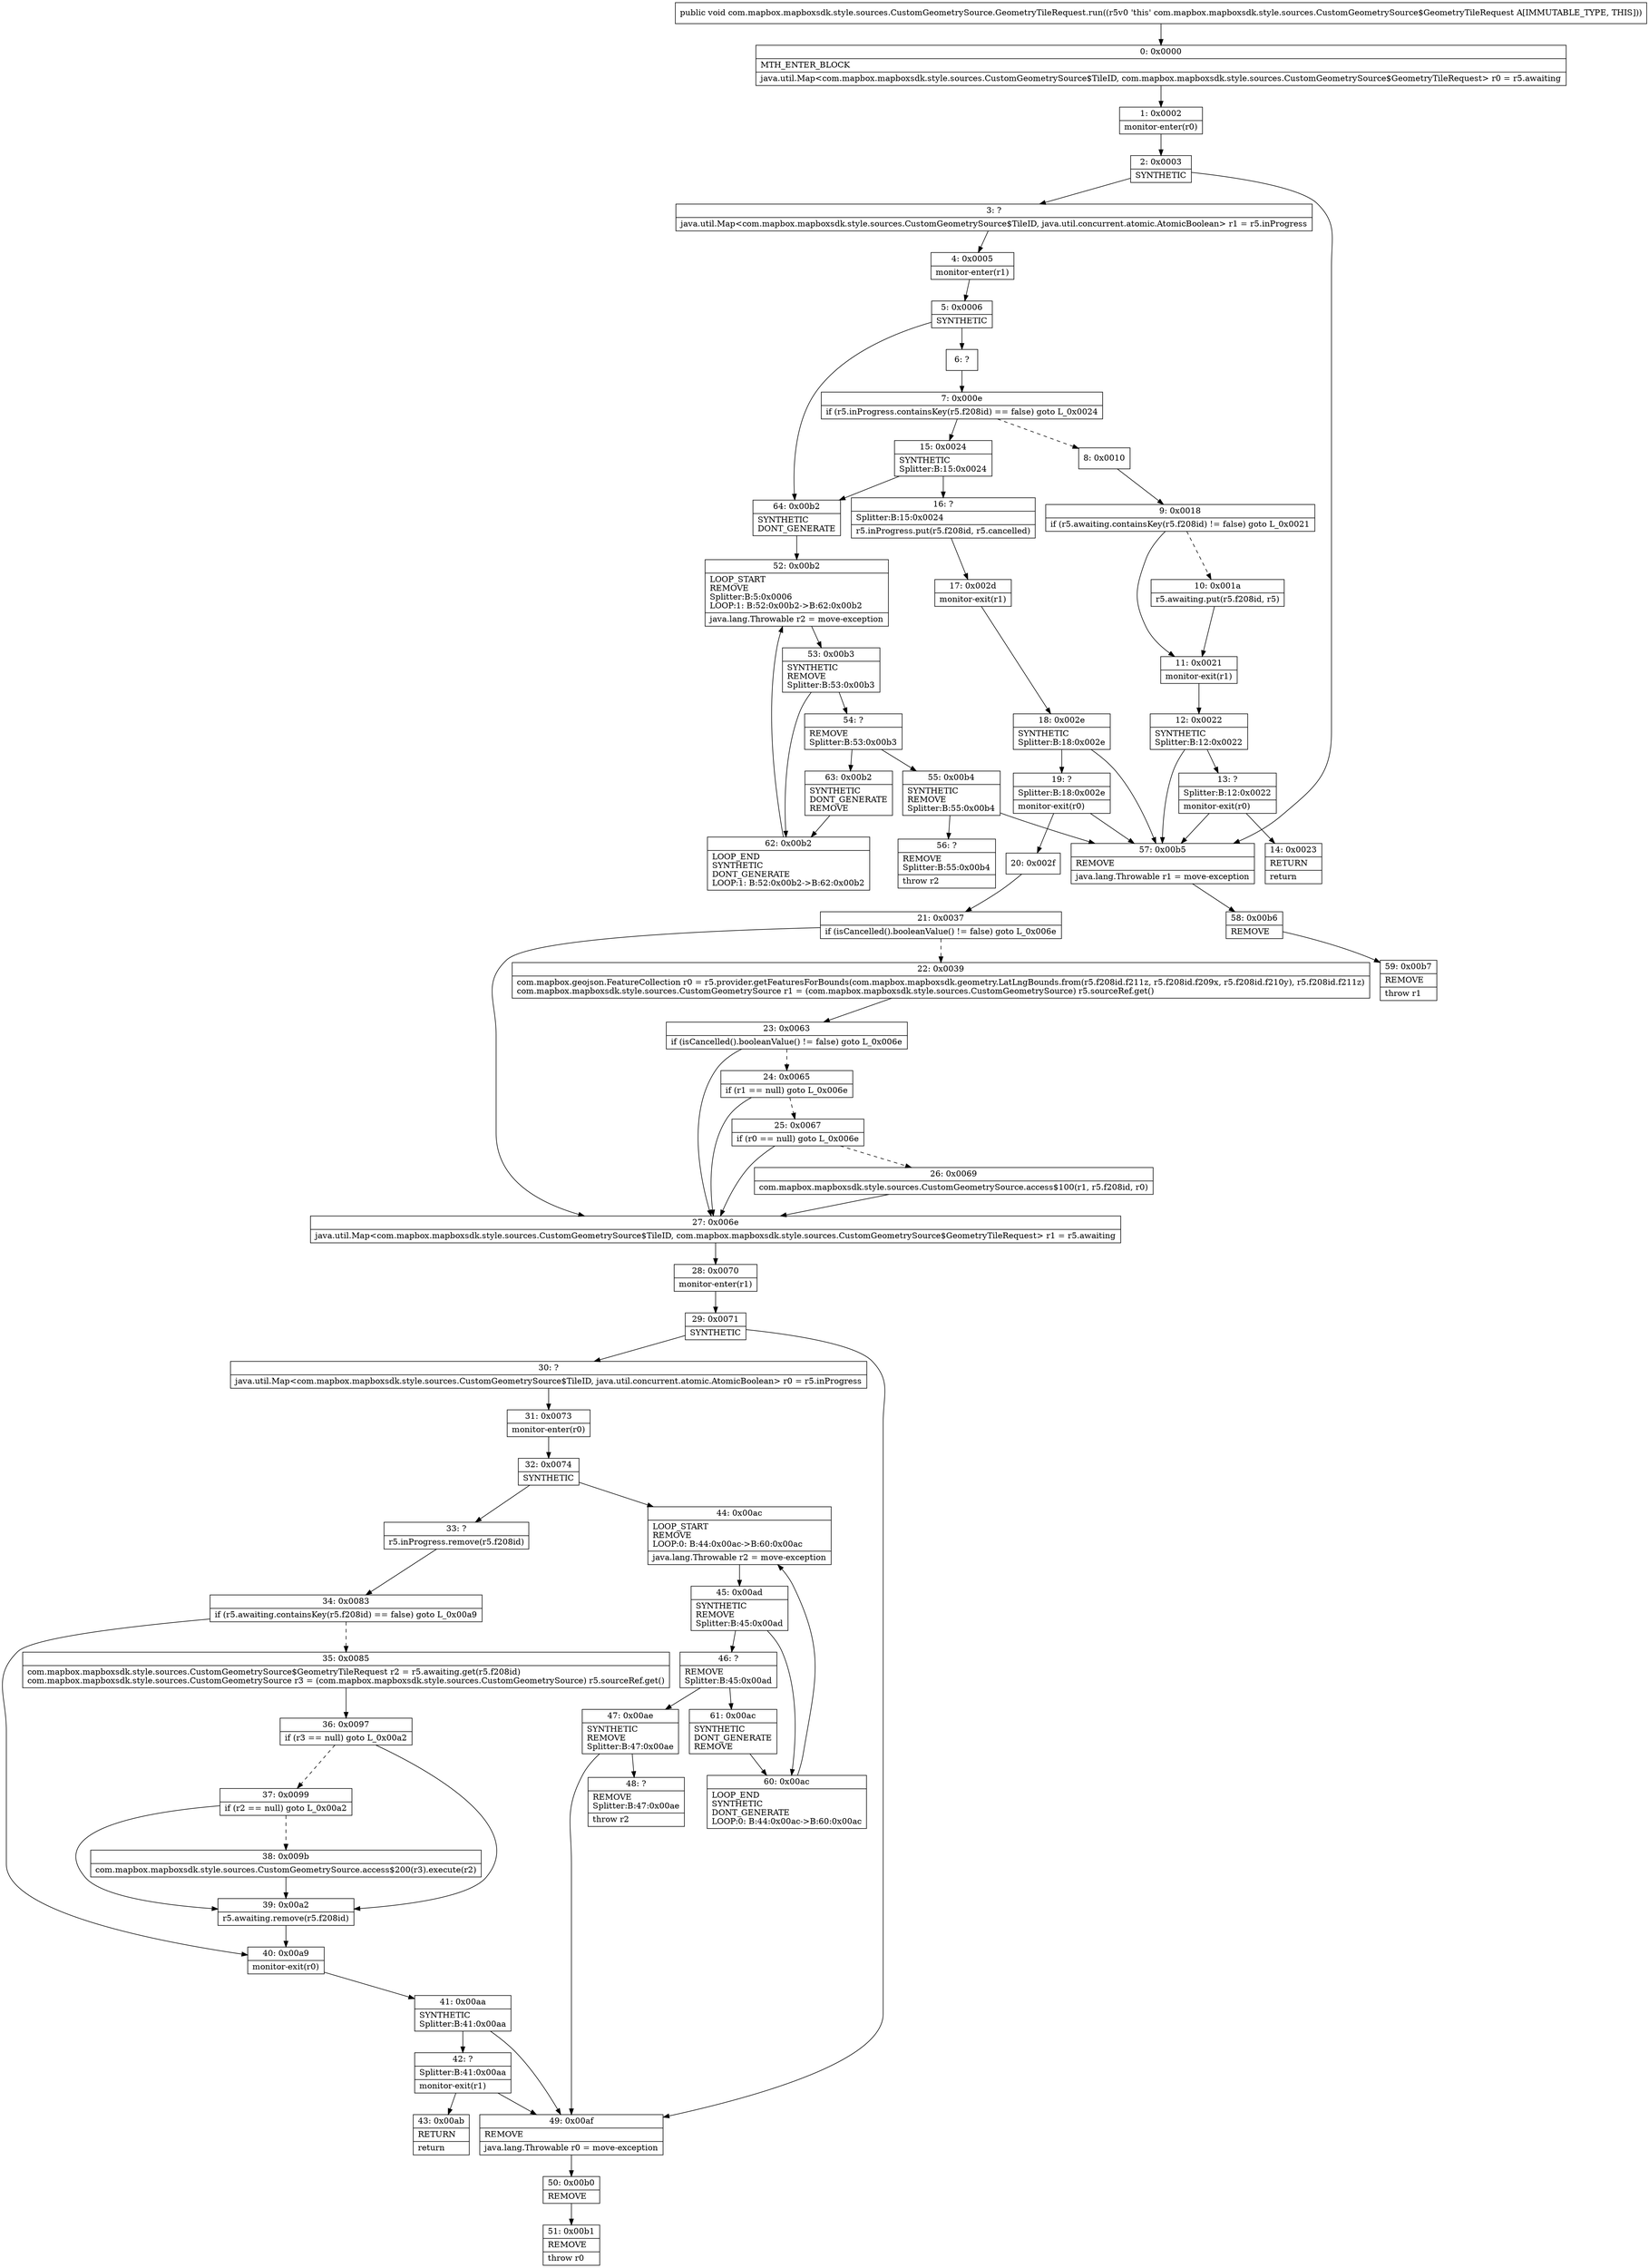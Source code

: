 digraph "CFG forcom.mapbox.mapboxsdk.style.sources.CustomGeometrySource.GeometryTileRequest.run()V" {
Node_0 [shape=record,label="{0\:\ 0x0000|MTH_ENTER_BLOCK\l|java.util.Map\<com.mapbox.mapboxsdk.style.sources.CustomGeometrySource$TileID, com.mapbox.mapboxsdk.style.sources.CustomGeometrySource$GeometryTileRequest\> r0 = r5.awaiting\l}"];
Node_1 [shape=record,label="{1\:\ 0x0002|monitor\-enter(r0)\l}"];
Node_2 [shape=record,label="{2\:\ 0x0003|SYNTHETIC\l}"];
Node_3 [shape=record,label="{3\:\ ?|java.util.Map\<com.mapbox.mapboxsdk.style.sources.CustomGeometrySource$TileID, java.util.concurrent.atomic.AtomicBoolean\> r1 = r5.inProgress\l}"];
Node_4 [shape=record,label="{4\:\ 0x0005|monitor\-enter(r1)\l}"];
Node_5 [shape=record,label="{5\:\ 0x0006|SYNTHETIC\l}"];
Node_6 [shape=record,label="{6\:\ ?}"];
Node_7 [shape=record,label="{7\:\ 0x000e|if (r5.inProgress.containsKey(r5.f208id) == false) goto L_0x0024\l}"];
Node_8 [shape=record,label="{8\:\ 0x0010}"];
Node_9 [shape=record,label="{9\:\ 0x0018|if (r5.awaiting.containsKey(r5.f208id) != false) goto L_0x0021\l}"];
Node_10 [shape=record,label="{10\:\ 0x001a|r5.awaiting.put(r5.f208id, r5)\l}"];
Node_11 [shape=record,label="{11\:\ 0x0021|monitor\-exit(r1)\l}"];
Node_12 [shape=record,label="{12\:\ 0x0022|SYNTHETIC\lSplitter:B:12:0x0022\l}"];
Node_13 [shape=record,label="{13\:\ ?|Splitter:B:12:0x0022\l|monitor\-exit(r0)\l}"];
Node_14 [shape=record,label="{14\:\ 0x0023|RETURN\l|return\l}"];
Node_15 [shape=record,label="{15\:\ 0x0024|SYNTHETIC\lSplitter:B:15:0x0024\l}"];
Node_16 [shape=record,label="{16\:\ ?|Splitter:B:15:0x0024\l|r5.inProgress.put(r5.f208id, r5.cancelled)\l}"];
Node_17 [shape=record,label="{17\:\ 0x002d|monitor\-exit(r1)\l}"];
Node_18 [shape=record,label="{18\:\ 0x002e|SYNTHETIC\lSplitter:B:18:0x002e\l}"];
Node_19 [shape=record,label="{19\:\ ?|Splitter:B:18:0x002e\l|monitor\-exit(r0)\l}"];
Node_20 [shape=record,label="{20\:\ 0x002f}"];
Node_21 [shape=record,label="{21\:\ 0x0037|if (isCancelled().booleanValue() != false) goto L_0x006e\l}"];
Node_22 [shape=record,label="{22\:\ 0x0039|com.mapbox.geojson.FeatureCollection r0 = r5.provider.getFeaturesForBounds(com.mapbox.mapboxsdk.geometry.LatLngBounds.from(r5.f208id.f211z, r5.f208id.f209x, r5.f208id.f210y), r5.f208id.f211z)\lcom.mapbox.mapboxsdk.style.sources.CustomGeometrySource r1 = (com.mapbox.mapboxsdk.style.sources.CustomGeometrySource) r5.sourceRef.get()\l}"];
Node_23 [shape=record,label="{23\:\ 0x0063|if (isCancelled().booleanValue() != false) goto L_0x006e\l}"];
Node_24 [shape=record,label="{24\:\ 0x0065|if (r1 == null) goto L_0x006e\l}"];
Node_25 [shape=record,label="{25\:\ 0x0067|if (r0 == null) goto L_0x006e\l}"];
Node_26 [shape=record,label="{26\:\ 0x0069|com.mapbox.mapboxsdk.style.sources.CustomGeometrySource.access$100(r1, r5.f208id, r0)\l}"];
Node_27 [shape=record,label="{27\:\ 0x006e|java.util.Map\<com.mapbox.mapboxsdk.style.sources.CustomGeometrySource$TileID, com.mapbox.mapboxsdk.style.sources.CustomGeometrySource$GeometryTileRequest\> r1 = r5.awaiting\l}"];
Node_28 [shape=record,label="{28\:\ 0x0070|monitor\-enter(r1)\l}"];
Node_29 [shape=record,label="{29\:\ 0x0071|SYNTHETIC\l}"];
Node_30 [shape=record,label="{30\:\ ?|java.util.Map\<com.mapbox.mapboxsdk.style.sources.CustomGeometrySource$TileID, java.util.concurrent.atomic.AtomicBoolean\> r0 = r5.inProgress\l}"];
Node_31 [shape=record,label="{31\:\ 0x0073|monitor\-enter(r0)\l}"];
Node_32 [shape=record,label="{32\:\ 0x0074|SYNTHETIC\l}"];
Node_33 [shape=record,label="{33\:\ ?|r5.inProgress.remove(r5.f208id)\l}"];
Node_34 [shape=record,label="{34\:\ 0x0083|if (r5.awaiting.containsKey(r5.f208id) == false) goto L_0x00a9\l}"];
Node_35 [shape=record,label="{35\:\ 0x0085|com.mapbox.mapboxsdk.style.sources.CustomGeometrySource$GeometryTileRequest r2 = r5.awaiting.get(r5.f208id)\lcom.mapbox.mapboxsdk.style.sources.CustomGeometrySource r3 = (com.mapbox.mapboxsdk.style.sources.CustomGeometrySource) r5.sourceRef.get()\l}"];
Node_36 [shape=record,label="{36\:\ 0x0097|if (r3 == null) goto L_0x00a2\l}"];
Node_37 [shape=record,label="{37\:\ 0x0099|if (r2 == null) goto L_0x00a2\l}"];
Node_38 [shape=record,label="{38\:\ 0x009b|com.mapbox.mapboxsdk.style.sources.CustomGeometrySource.access$200(r3).execute(r2)\l}"];
Node_39 [shape=record,label="{39\:\ 0x00a2|r5.awaiting.remove(r5.f208id)\l}"];
Node_40 [shape=record,label="{40\:\ 0x00a9|monitor\-exit(r0)\l}"];
Node_41 [shape=record,label="{41\:\ 0x00aa|SYNTHETIC\lSplitter:B:41:0x00aa\l}"];
Node_42 [shape=record,label="{42\:\ ?|Splitter:B:41:0x00aa\l|monitor\-exit(r1)\l}"];
Node_43 [shape=record,label="{43\:\ 0x00ab|RETURN\l|return\l}"];
Node_44 [shape=record,label="{44\:\ 0x00ac|LOOP_START\lREMOVE\lLOOP:0: B:44:0x00ac\-\>B:60:0x00ac\l|java.lang.Throwable r2 = move\-exception\l}"];
Node_45 [shape=record,label="{45\:\ 0x00ad|SYNTHETIC\lREMOVE\lSplitter:B:45:0x00ad\l}"];
Node_46 [shape=record,label="{46\:\ ?|REMOVE\lSplitter:B:45:0x00ad\l}"];
Node_47 [shape=record,label="{47\:\ 0x00ae|SYNTHETIC\lREMOVE\lSplitter:B:47:0x00ae\l}"];
Node_48 [shape=record,label="{48\:\ ?|REMOVE\lSplitter:B:47:0x00ae\l|throw r2\l}"];
Node_49 [shape=record,label="{49\:\ 0x00af|REMOVE\l|java.lang.Throwable r0 = move\-exception\l}"];
Node_50 [shape=record,label="{50\:\ 0x00b0|REMOVE\l}"];
Node_51 [shape=record,label="{51\:\ 0x00b1|REMOVE\l|throw r0\l}"];
Node_52 [shape=record,label="{52\:\ 0x00b2|LOOP_START\lREMOVE\lSplitter:B:5:0x0006\lLOOP:1: B:52:0x00b2\-\>B:62:0x00b2\l|java.lang.Throwable r2 = move\-exception\l}"];
Node_53 [shape=record,label="{53\:\ 0x00b3|SYNTHETIC\lREMOVE\lSplitter:B:53:0x00b3\l}"];
Node_54 [shape=record,label="{54\:\ ?|REMOVE\lSplitter:B:53:0x00b3\l}"];
Node_55 [shape=record,label="{55\:\ 0x00b4|SYNTHETIC\lREMOVE\lSplitter:B:55:0x00b4\l}"];
Node_56 [shape=record,label="{56\:\ ?|REMOVE\lSplitter:B:55:0x00b4\l|throw r2\l}"];
Node_57 [shape=record,label="{57\:\ 0x00b5|REMOVE\l|java.lang.Throwable r1 = move\-exception\l}"];
Node_58 [shape=record,label="{58\:\ 0x00b6|REMOVE\l}"];
Node_59 [shape=record,label="{59\:\ 0x00b7|REMOVE\l|throw r1\l}"];
Node_60 [shape=record,label="{60\:\ 0x00ac|LOOP_END\lSYNTHETIC\lDONT_GENERATE\lLOOP:0: B:44:0x00ac\-\>B:60:0x00ac\l}"];
Node_61 [shape=record,label="{61\:\ 0x00ac|SYNTHETIC\lDONT_GENERATE\lREMOVE\l}"];
Node_62 [shape=record,label="{62\:\ 0x00b2|LOOP_END\lSYNTHETIC\lDONT_GENERATE\lLOOP:1: B:52:0x00b2\-\>B:62:0x00b2\l}"];
Node_63 [shape=record,label="{63\:\ 0x00b2|SYNTHETIC\lDONT_GENERATE\lREMOVE\l}"];
Node_64 [shape=record,label="{64\:\ 0x00b2|SYNTHETIC\lDONT_GENERATE\l}"];
MethodNode[shape=record,label="{public void com.mapbox.mapboxsdk.style.sources.CustomGeometrySource.GeometryTileRequest.run((r5v0 'this' com.mapbox.mapboxsdk.style.sources.CustomGeometrySource$GeometryTileRequest A[IMMUTABLE_TYPE, THIS])) }"];
MethodNode -> Node_0;
Node_0 -> Node_1;
Node_1 -> Node_2;
Node_2 -> Node_3;
Node_2 -> Node_57;
Node_3 -> Node_4;
Node_4 -> Node_5;
Node_5 -> Node_6;
Node_5 -> Node_64;
Node_6 -> Node_7;
Node_7 -> Node_8[style=dashed];
Node_7 -> Node_15;
Node_8 -> Node_9;
Node_9 -> Node_10[style=dashed];
Node_9 -> Node_11;
Node_10 -> Node_11;
Node_11 -> Node_12;
Node_12 -> Node_13;
Node_12 -> Node_57;
Node_13 -> Node_14;
Node_13 -> Node_57;
Node_15 -> Node_16;
Node_15 -> Node_64;
Node_16 -> Node_17;
Node_17 -> Node_18;
Node_18 -> Node_19;
Node_18 -> Node_57;
Node_19 -> Node_20;
Node_19 -> Node_57;
Node_20 -> Node_21;
Node_21 -> Node_22[style=dashed];
Node_21 -> Node_27;
Node_22 -> Node_23;
Node_23 -> Node_24[style=dashed];
Node_23 -> Node_27;
Node_24 -> Node_25[style=dashed];
Node_24 -> Node_27;
Node_25 -> Node_26[style=dashed];
Node_25 -> Node_27;
Node_26 -> Node_27;
Node_27 -> Node_28;
Node_28 -> Node_29;
Node_29 -> Node_30;
Node_29 -> Node_49;
Node_30 -> Node_31;
Node_31 -> Node_32;
Node_32 -> Node_33;
Node_32 -> Node_44;
Node_33 -> Node_34;
Node_34 -> Node_35[style=dashed];
Node_34 -> Node_40;
Node_35 -> Node_36;
Node_36 -> Node_37[style=dashed];
Node_36 -> Node_39;
Node_37 -> Node_38[style=dashed];
Node_37 -> Node_39;
Node_38 -> Node_39;
Node_39 -> Node_40;
Node_40 -> Node_41;
Node_41 -> Node_42;
Node_41 -> Node_49;
Node_42 -> Node_43;
Node_42 -> Node_49;
Node_44 -> Node_45;
Node_45 -> Node_46;
Node_45 -> Node_60;
Node_46 -> Node_47;
Node_46 -> Node_61;
Node_47 -> Node_48;
Node_47 -> Node_49;
Node_49 -> Node_50;
Node_50 -> Node_51;
Node_52 -> Node_53;
Node_53 -> Node_54;
Node_53 -> Node_62;
Node_54 -> Node_55;
Node_54 -> Node_63;
Node_55 -> Node_56;
Node_55 -> Node_57;
Node_57 -> Node_58;
Node_58 -> Node_59;
Node_60 -> Node_44;
Node_61 -> Node_60;
Node_62 -> Node_52;
Node_63 -> Node_62;
Node_64 -> Node_52;
}

